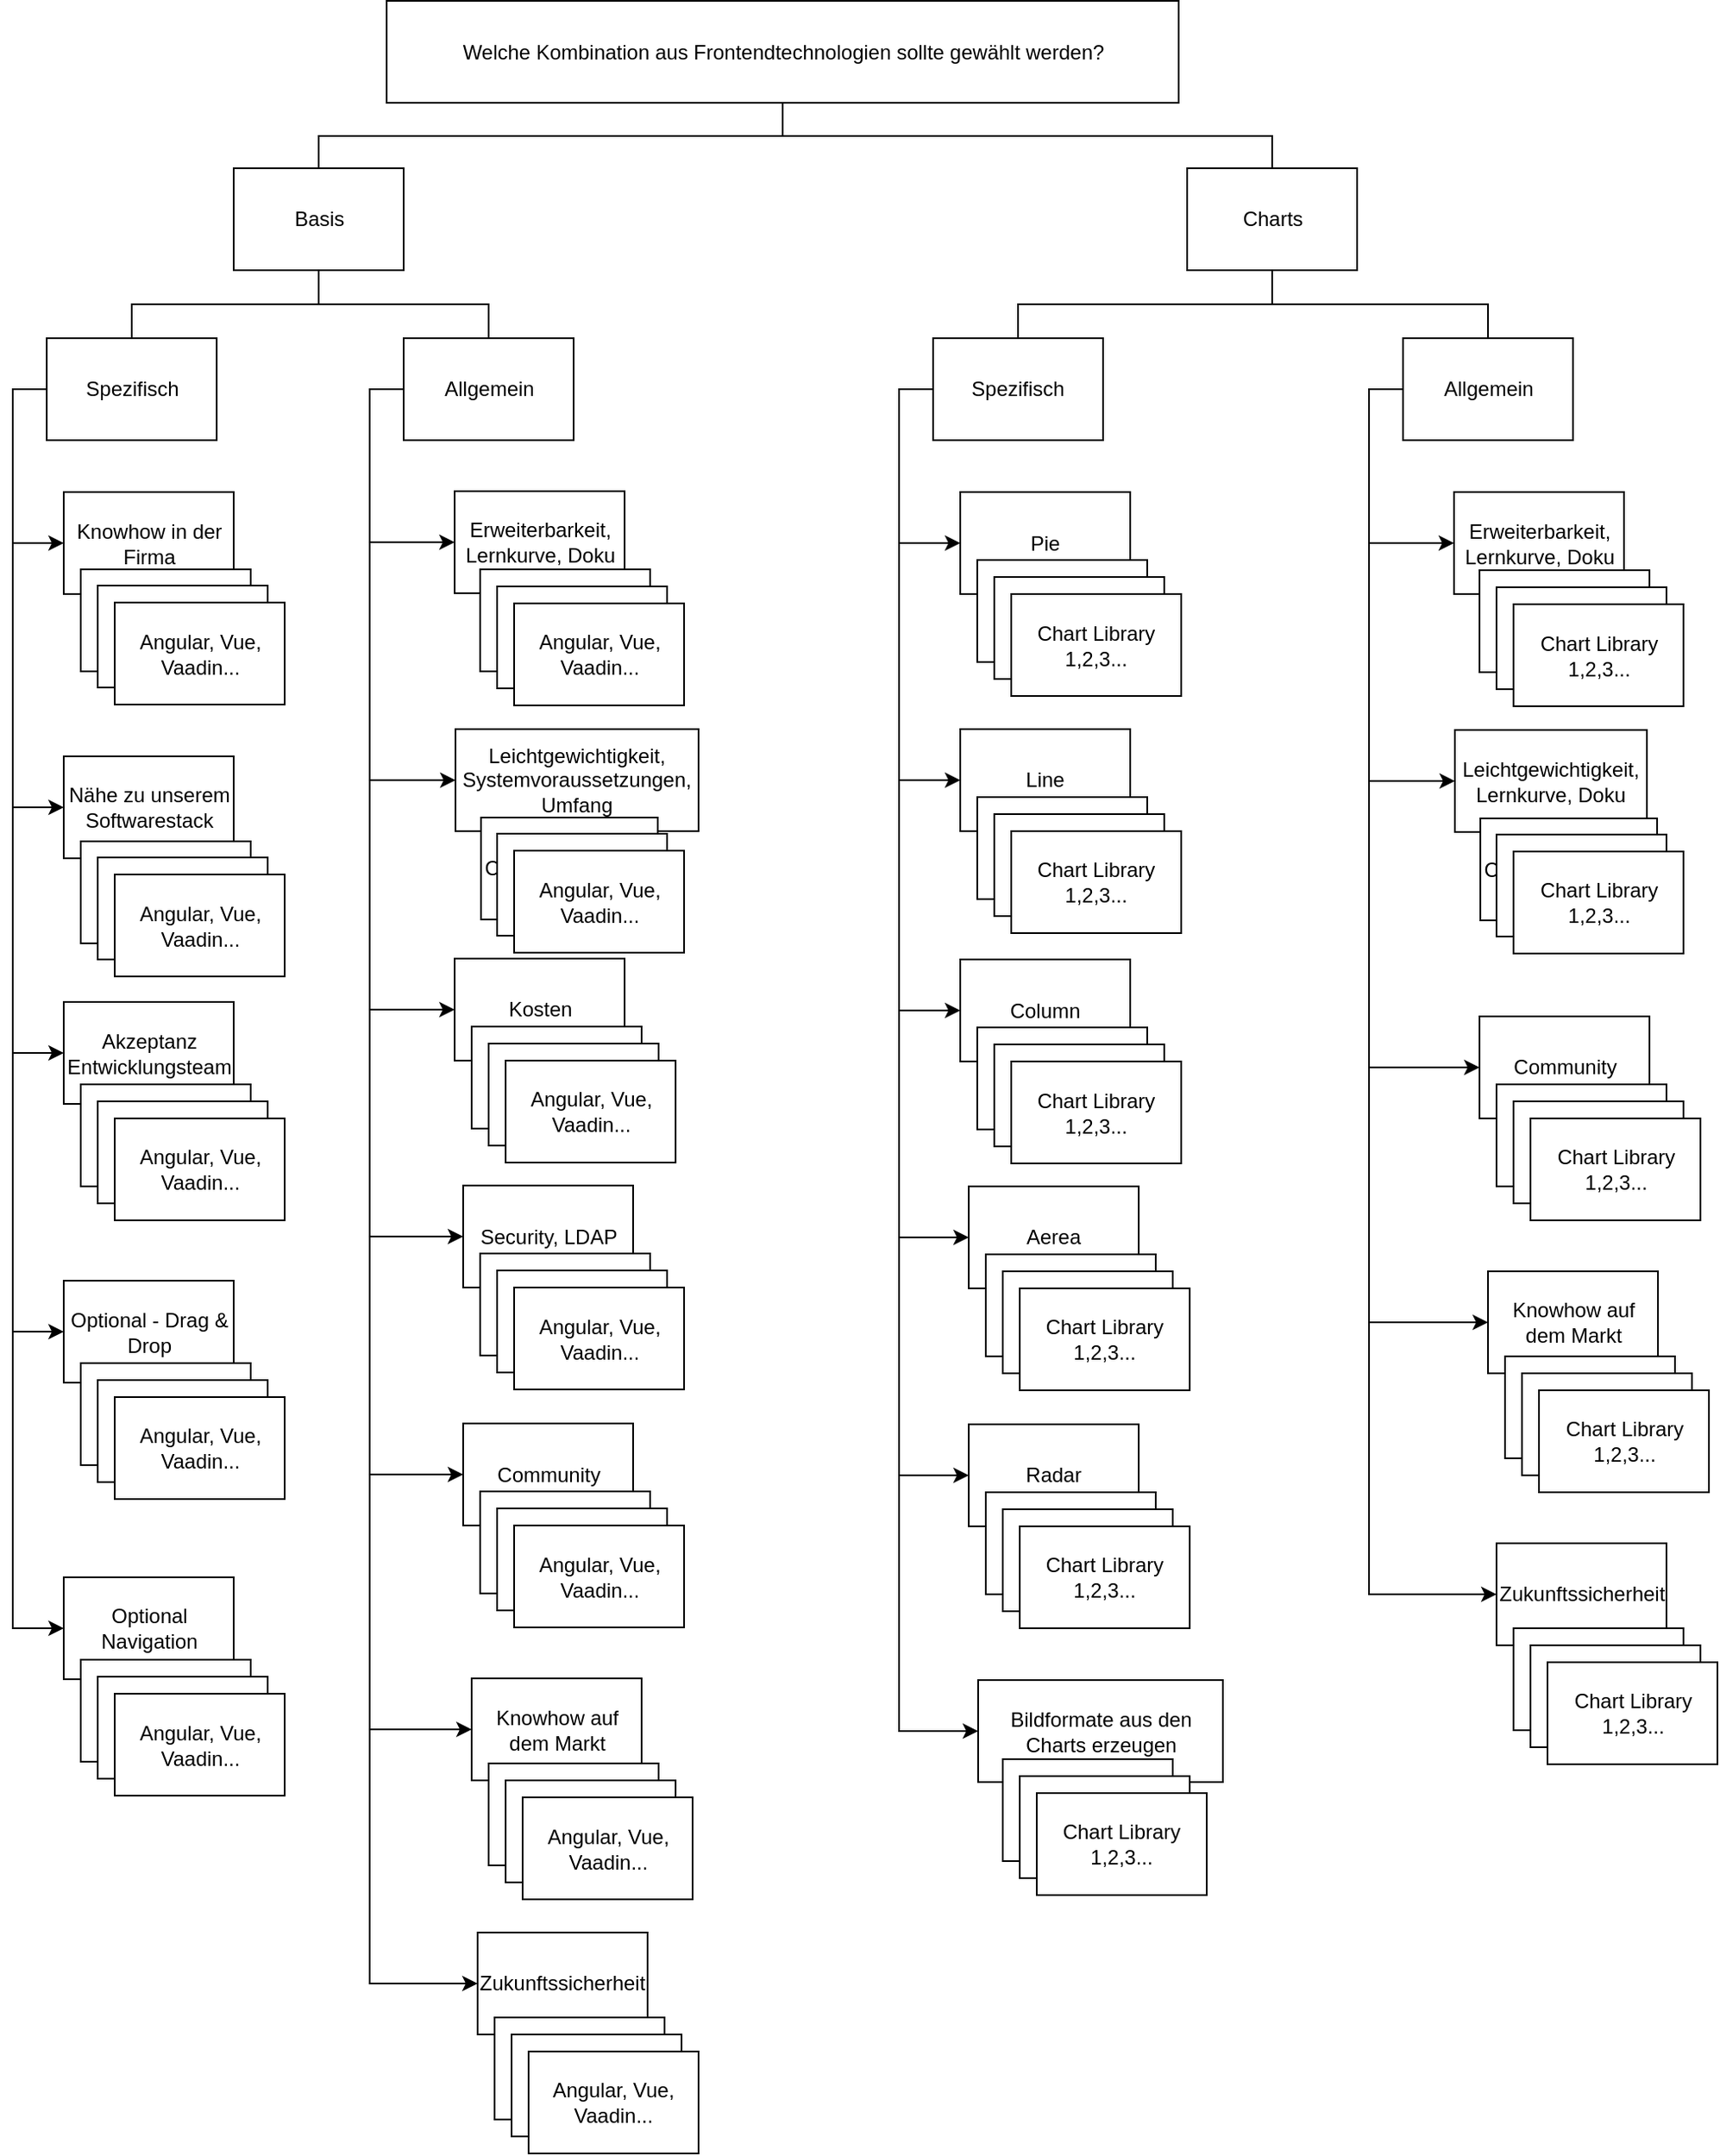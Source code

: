 <mxfile pages="4" version="11.2.7" type="github"><diagram id="wOt8w-ulPkCrUUK9CIrh" name="Page-1"><mxGraphModel dx="1622" dy="795" grid="1" gridSize="10" guides="1" tooltips="1" connect="1" arrows="1" fold="1" page="1" pageScale="1" pageWidth="1654" pageHeight="1169" math="0" shadow="0"><root><mxCell id="0"/><mxCell id="1" parent="0"/><mxCell id="cpWViaZFpd_s-cGHMcFj-2" value="" style="edgeStyle=elbowEdgeStyle;elbow=vertical;startArrow=none;endArrow=none;rounded=0;" parent="1" source="cpWViaZFpd_s-cGHMcFj-4" target="cpWViaZFpd_s-cGHMcFj-5" edge="1"><mxGeometry relative="1" as="geometry"/></mxCell><mxCell id="cpWViaZFpd_s-cGHMcFj-5" value="Charts" style="whiteSpace=wrap;html=1;align=center;verticalAlign=middle;container=1;recursiveResize=0;treeFolding=1;treeMoving=1;" parent="1" vertex="1"><mxGeometry x="1187.5" y="130" width="100" height="60" as="geometry"/></mxCell><mxCell id="cpWViaZFpd_s-cGHMcFj-17" value="" style="edgeStyle=elbowEdgeStyle;elbow=vertical;startArrow=none;endArrow=none;rounded=0;" parent="1" source="cpWViaZFpd_s-cGHMcFj-4" target="cpWViaZFpd_s-cGHMcFj-18" edge="1"><mxGeometry relative="1" as="geometry"><mxPoint x="834.0" y="101.5" as="sourcePoint"/></mxGeometry></mxCell><mxCell id="cpWViaZFpd_s-cGHMcFj-18" value="Basis" style="whiteSpace=wrap;html=1;align=center;verticalAlign=middle;container=1;recursiveResize=0;treeFolding=1;treeMoving=1;" parent="1" vertex="1"><mxGeometry x="626.5" y="130" width="100" height="60" as="geometry"/></mxCell><mxCell id="cpWViaZFpd_s-cGHMcFj-21" value="" style="edgeStyle=elbowEdgeStyle;elbow=vertical;startArrow=none;endArrow=none;rounded=0;" parent="1" source="cpWViaZFpd_s-cGHMcFj-18" target="cpWViaZFpd_s-cGHMcFj-22" edge="1"><mxGeometry relative="1" as="geometry"><mxPoint x="1148.5" y="100" as="sourcePoint"/></mxGeometry></mxCell><mxCell id="BI239mhjRYoMtiDx_eOk-45" style="edgeStyle=orthogonalEdgeStyle;rounded=0;orthogonalLoop=1;jettySize=auto;html=1;exitX=0;exitY=0.5;exitDx=0;exitDy=0;entryX=0;entryY=0.5;entryDx=0;entryDy=0;" parent="1" source="cpWViaZFpd_s-cGHMcFj-22" target="BI239mhjRYoMtiDx_eOk-21" edge="1"><mxGeometry relative="1" as="geometry"/></mxCell><mxCell id="BI239mhjRYoMtiDx_eOk-46" style="edgeStyle=orthogonalEdgeStyle;rounded=0;orthogonalLoop=1;jettySize=auto;html=1;exitX=0;exitY=0.5;exitDx=0;exitDy=0;entryX=0;entryY=0.5;entryDx=0;entryDy=0;" parent="1" source="cpWViaZFpd_s-cGHMcFj-22" target="BI239mhjRYoMtiDx_eOk-25" edge="1"><mxGeometry relative="1" as="geometry"/></mxCell><mxCell id="BI239mhjRYoMtiDx_eOk-47" style="edgeStyle=orthogonalEdgeStyle;rounded=0;orthogonalLoop=1;jettySize=auto;html=1;exitX=0;exitY=0.5;exitDx=0;exitDy=0;entryX=0;entryY=0.5;entryDx=0;entryDy=0;" parent="1" source="cpWViaZFpd_s-cGHMcFj-22" target="BI239mhjRYoMtiDx_eOk-29" edge="1"><mxGeometry relative="1" as="geometry"/></mxCell><mxCell id="BI239mhjRYoMtiDx_eOk-48" style="edgeStyle=orthogonalEdgeStyle;rounded=0;orthogonalLoop=1;jettySize=auto;html=1;exitX=0;exitY=0.5;exitDx=0;exitDy=0;entryX=0;entryY=0.5;entryDx=0;entryDy=0;" parent="1" source="cpWViaZFpd_s-cGHMcFj-22" target="BI239mhjRYoMtiDx_eOk-33" edge="1"><mxGeometry relative="1" as="geometry"/></mxCell><mxCell id="BI239mhjRYoMtiDx_eOk-49" style="edgeStyle=orthogonalEdgeStyle;rounded=0;orthogonalLoop=1;jettySize=auto;html=1;exitX=0;exitY=0.5;exitDx=0;exitDy=0;entryX=0;entryY=0.5;entryDx=0;entryDy=0;" parent="1" source="cpWViaZFpd_s-cGHMcFj-22" target="BI239mhjRYoMtiDx_eOk-37" edge="1"><mxGeometry relative="1" as="geometry"/></mxCell><mxCell id="BI239mhjRYoMtiDx_eOk-50" style="edgeStyle=orthogonalEdgeStyle;rounded=0;orthogonalLoop=1;jettySize=auto;html=1;exitX=0;exitY=0.5;exitDx=0;exitDy=0;entryX=0;entryY=0.5;entryDx=0;entryDy=0;" parent="1" source="cpWViaZFpd_s-cGHMcFj-22" target="BI239mhjRYoMtiDx_eOk-41" edge="1"><mxGeometry relative="1" as="geometry"/></mxCell><mxCell id="BI239mhjRYoMtiDx_eOk-108" style="edgeStyle=orthogonalEdgeStyle;rounded=0;orthogonalLoop=1;jettySize=auto;html=1;exitX=0;exitY=0.5;exitDx=0;exitDy=0;entryX=0;entryY=0.5;entryDx=0;entryDy=0;" parent="1" source="cpWViaZFpd_s-cGHMcFj-22" target="BI239mhjRYoMtiDx_eOk-104" edge="1"><mxGeometry relative="1" as="geometry"/></mxCell><mxCell id="cpWViaZFpd_s-cGHMcFj-22" value="Allgemein" style="whiteSpace=wrap;html=1;align=center;verticalAlign=middle;container=1;recursiveResize=0;treeFolding=1;treeMoving=1;" parent="1" vertex="1"><mxGeometry x="726.5" y="230" width="100" height="60" as="geometry"/></mxCell><mxCell id="cpWViaZFpd_s-cGHMcFj-23" value="" style="edgeStyle=elbowEdgeStyle;elbow=vertical;startArrow=none;endArrow=none;rounded=0;" parent="1" source="cpWViaZFpd_s-cGHMcFj-18" target="cpWViaZFpd_s-cGHMcFj-24" edge="1"><mxGeometry relative="1" as="geometry"><mxPoint x="930.5" y="200" as="sourcePoint"/></mxGeometry></mxCell><mxCell id="cpWViaZFpd_s-cGHMcFj-55" style="edgeStyle=orthogonalEdgeStyle;rounded=0;orthogonalLoop=1;jettySize=auto;html=1;exitX=0;exitY=0.5;exitDx=0;exitDy=0;entryX=0;entryY=0.5;entryDx=0;entryDy=0;" parent="1" source="cpWViaZFpd_s-cGHMcFj-24" target="cpWViaZFpd_s-cGHMcFj-51" edge="1"><mxGeometry relative="1" as="geometry"/></mxCell><mxCell id="cpWViaZFpd_s-cGHMcFj-56" style="edgeStyle=orthogonalEdgeStyle;rounded=0;orthogonalLoop=1;jettySize=auto;html=1;exitX=0;exitY=0.5;exitDx=0;exitDy=0;entryX=0;entryY=0.5;entryDx=0;entryDy=0;" parent="1" source="cpWViaZFpd_s-cGHMcFj-24" target="cpWViaZFpd_s-cGHMcFj-50" edge="1"><mxGeometry relative="1" as="geometry"/></mxCell><mxCell id="cpWViaZFpd_s-cGHMcFj-57" style="edgeStyle=orthogonalEdgeStyle;rounded=0;orthogonalLoop=1;jettySize=auto;html=1;exitX=0;exitY=0.5;exitDx=0;exitDy=0;entryX=0;entryY=0.5;entryDx=0;entryDy=0;" parent="1" source="cpWViaZFpd_s-cGHMcFj-24" target="cpWViaZFpd_s-cGHMcFj-49" edge="1"><mxGeometry relative="1" as="geometry"/></mxCell><mxCell id="BI239mhjRYoMtiDx_eOk-15" style="edgeStyle=orthogonalEdgeStyle;rounded=0;orthogonalLoop=1;jettySize=auto;html=1;exitX=0;exitY=0.5;exitDx=0;exitDy=0;entryX=0;entryY=0.5;entryDx=0;entryDy=0;" parent="1" source="cpWViaZFpd_s-cGHMcFj-24" target="BI239mhjRYoMtiDx_eOk-11" edge="1"><mxGeometry relative="1" as="geometry"/></mxCell><mxCell id="BI239mhjRYoMtiDx_eOk-20" style="edgeStyle=orthogonalEdgeStyle;rounded=0;orthogonalLoop=1;jettySize=auto;html=1;exitX=0;exitY=0.5;exitDx=0;exitDy=0;entryX=0;entryY=0.5;entryDx=0;entryDy=0;" parent="1" source="cpWViaZFpd_s-cGHMcFj-24" target="BI239mhjRYoMtiDx_eOk-16" edge="1"><mxGeometry relative="1" as="geometry"/></mxCell><mxCell id="cpWViaZFpd_s-cGHMcFj-24" value="Spezifisch" style="whiteSpace=wrap;html=1;align=center;verticalAlign=middle;container=1;recursiveResize=0;treeFolding=1;treeMoving=1;" parent="1" vertex="1"><mxGeometry x="516.5" y="230" width="100" height="60" as="geometry"/></mxCell><mxCell id="cpWViaZFpd_s-cGHMcFj-25" value="" style="edgeStyle=elbowEdgeStyle;elbow=vertical;startArrow=none;endArrow=none;rounded=0;" parent="1" source="cpWViaZFpd_s-cGHMcFj-5" target="cpWViaZFpd_s-cGHMcFj-26" edge="1"><mxGeometry relative="1" as="geometry"><mxPoint x="890.0" y="100" as="sourcePoint"/></mxGeometry></mxCell><mxCell id="BI239mhjRYoMtiDx_eOk-100" style="edgeStyle=orthogonalEdgeStyle;rounded=0;orthogonalLoop=1;jettySize=auto;html=1;exitX=0;exitY=0.5;exitDx=0;exitDy=0;entryX=0;entryY=0.5;entryDx=0;entryDy=0;" parent="1" source="cpWViaZFpd_s-cGHMcFj-26" target="BI239mhjRYoMtiDx_eOk-76" edge="1"><mxGeometry relative="1" as="geometry"/></mxCell><mxCell id="BI239mhjRYoMtiDx_eOk-101" style="edgeStyle=orthogonalEdgeStyle;rounded=0;orthogonalLoop=1;jettySize=auto;html=1;exitX=0;exitY=0.5;exitDx=0;exitDy=0;entryX=0;entryY=0.5;entryDx=0;entryDy=0;" parent="1" source="cpWViaZFpd_s-cGHMcFj-26" target="BI239mhjRYoMtiDx_eOk-80" edge="1"><mxGeometry relative="1" as="geometry"/></mxCell><mxCell id="BI239mhjRYoMtiDx_eOk-102" style="edgeStyle=orthogonalEdgeStyle;rounded=0;orthogonalLoop=1;jettySize=auto;html=1;exitX=0;exitY=0.5;exitDx=0;exitDy=0;entryX=0;entryY=0.5;entryDx=0;entryDy=0;" parent="1" source="cpWViaZFpd_s-cGHMcFj-26" target="BI239mhjRYoMtiDx_eOk-92" edge="1"><mxGeometry relative="1" as="geometry"/></mxCell><mxCell id="BI239mhjRYoMtiDx_eOk-103" style="edgeStyle=orthogonalEdgeStyle;rounded=0;orthogonalLoop=1;jettySize=auto;html=1;exitX=0;exitY=0.5;exitDx=0;exitDy=0;entryX=0;entryY=0.5;entryDx=0;entryDy=0;" parent="1" source="cpWViaZFpd_s-cGHMcFj-26" target="BI239mhjRYoMtiDx_eOk-96" edge="1"><mxGeometry relative="1" as="geometry"/></mxCell><mxCell id="BI239mhjRYoMtiDx_eOk-113" style="edgeStyle=orthogonalEdgeStyle;rounded=0;orthogonalLoop=1;jettySize=auto;html=1;exitX=0;exitY=0.5;exitDx=0;exitDy=0;entryX=0;entryY=0.5;entryDx=0;entryDy=0;" parent="1" source="cpWViaZFpd_s-cGHMcFj-26" target="BI239mhjRYoMtiDx_eOk-109" edge="1"><mxGeometry relative="1" as="geometry"/></mxCell><mxCell id="cpWViaZFpd_s-cGHMcFj-26" value="Allgemein" style="whiteSpace=wrap;html=1;align=center;verticalAlign=middle;container=1;recursiveResize=0;treeFolding=1;treeMoving=1;" parent="1" vertex="1"><mxGeometry x="1314.5" y="230" width="100" height="60" as="geometry"/></mxCell><mxCell id="cpWViaZFpd_s-cGHMcFj-27" value="" style="edgeStyle=elbowEdgeStyle;elbow=vertical;startArrow=none;endArrow=none;rounded=0;" parent="1" source="cpWViaZFpd_s-cGHMcFj-5" target="cpWViaZFpd_s-cGHMcFj-28" edge="1"><mxGeometry relative="1" as="geometry"><mxPoint x="782" y="200" as="sourcePoint"/></mxGeometry></mxCell><mxCell id="cpWViaZFpd_s-cGHMcFj-238" style="edgeStyle=orthogonalEdgeStyle;rounded=0;orthogonalLoop=1;jettySize=auto;html=1;exitX=0;exitY=0.5;exitDx=0;exitDy=0;entryX=0;entryY=0.5;entryDx=0;entryDy=0;" parent="1" source="cpWViaZFpd_s-cGHMcFj-28" target="cpWViaZFpd_s-cGHMcFj-217" edge="1"><mxGeometry relative="1" as="geometry"/></mxCell><mxCell id="cpWViaZFpd_s-cGHMcFj-239" style="edgeStyle=orthogonalEdgeStyle;rounded=0;orthogonalLoop=1;jettySize=auto;html=1;exitX=0;exitY=0.5;exitDx=0;exitDy=0;entryX=0;entryY=0.5;entryDx=0;entryDy=0;" parent="1" source="cpWViaZFpd_s-cGHMcFj-28" target="cpWViaZFpd_s-cGHMcFj-222" edge="1"><mxGeometry relative="1" as="geometry"/></mxCell><mxCell id="cpWViaZFpd_s-cGHMcFj-240" style="edgeStyle=orthogonalEdgeStyle;rounded=0;orthogonalLoop=1;jettySize=auto;html=1;exitX=0;exitY=0.5;exitDx=0;exitDy=0;entryX=0;entryY=0.5;entryDx=0;entryDy=0;" parent="1" source="cpWViaZFpd_s-cGHMcFj-28" target="cpWViaZFpd_s-cGHMcFj-226" edge="1"><mxGeometry relative="1" as="geometry"/></mxCell><mxCell id="cpWViaZFpd_s-cGHMcFj-241" style="edgeStyle=orthogonalEdgeStyle;rounded=0;orthogonalLoop=1;jettySize=auto;html=1;exitX=0;exitY=0.5;exitDx=0;exitDy=0;entryX=0;entryY=0.5;entryDx=0;entryDy=0;" parent="1" source="cpWViaZFpd_s-cGHMcFj-28" target="cpWViaZFpd_s-cGHMcFj-230" edge="1"><mxGeometry relative="1" as="geometry"/></mxCell><mxCell id="cpWViaZFpd_s-cGHMcFj-242" style="edgeStyle=orthogonalEdgeStyle;rounded=0;orthogonalLoop=1;jettySize=auto;html=1;exitX=0;exitY=0.5;exitDx=0;exitDy=0;entryX=0;entryY=0.5;entryDx=0;entryDy=0;" parent="1" source="cpWViaZFpd_s-cGHMcFj-28" target="cpWViaZFpd_s-cGHMcFj-234" edge="1"><mxGeometry relative="1" as="geometry"/></mxCell><mxCell id="BI239mhjRYoMtiDx_eOk-10" style="edgeStyle=orthogonalEdgeStyle;rounded=0;orthogonalLoop=1;jettySize=auto;html=1;exitX=0;exitY=0.5;exitDx=0;exitDy=0;entryX=0;entryY=0.5;entryDx=0;entryDy=0;" parent="1" source="cpWViaZFpd_s-cGHMcFj-28" target="BI239mhjRYoMtiDx_eOk-4" edge="1"><mxGeometry relative="1" as="geometry"/></mxCell><mxCell id="cpWViaZFpd_s-cGHMcFj-28" value="Spezifisch" style="whiteSpace=wrap;html=1;align=center;verticalAlign=middle;container=1;recursiveResize=0;treeFolding=1;treeMoving=1;" parent="1" vertex="1"><mxGeometry x="1038" y="230" width="100" height="60" as="geometry"/></mxCell><mxCell id="cpWViaZFpd_s-cGHMcFj-51" value="Akzeptanz&lt;br&gt;Entwicklungsteam" style="whiteSpace=wrap;html=1;align=center;verticalAlign=middle;container=1;recursiveResize=0;treeFolding=1;treeMoving=1;" parent="1" vertex="1"><mxGeometry x="526.5" y="620.5" width="100" height="60" as="geometry"/></mxCell><mxCell id="cpWViaZFpd_s-cGHMcFj-49" value="Nähe zu unserem Softwarestack" style="whiteSpace=wrap;html=1;align=center;verticalAlign=middle;container=1;recursiveResize=0;treeFolding=1;treeMoving=1;" parent="1" vertex="1"><mxGeometry x="526.5" y="476" width="100" height="60" as="geometry"/></mxCell><mxCell id="cpWViaZFpd_s-cGHMcFj-50" value="Knowhow in der Firma" style="whiteSpace=wrap;html=1;align=center;verticalAlign=middle;container=1;recursiveResize=0;treeFolding=1;treeMoving=1;" parent="1" vertex="1"><mxGeometry x="526.5" y="320.5" width="100" height="60" as="geometry"/></mxCell><mxCell id="cpWViaZFpd_s-cGHMcFj-110" value="Angular, Vue, Vaadin" style="whiteSpace=wrap;html=1;align=center;verticalAlign=middle;container=1;recursiveResize=0;treeFolding=1;treeMoving=1;" parent="1" vertex="1"><mxGeometry x="536.5" y="366" width="100" height="60" as="geometry"/></mxCell><mxCell id="cpWViaZFpd_s-cGHMcFj-113" value="Angular, Vue, Vaadin" style="whiteSpace=wrap;html=1;align=center;verticalAlign=middle;container=1;recursiveResize=0;treeFolding=1;treeMoving=1;" parent="1" vertex="1"><mxGeometry x="536.5" y="526" width="100" height="60" as="geometry"/></mxCell><mxCell id="cpWViaZFpd_s-cGHMcFj-62" value="Angular, Vue, Vaadin" style="whiteSpace=wrap;html=1;align=center;verticalAlign=middle;container=1;recursiveResize=0;treeFolding=1;treeMoving=1;" parent="1" vertex="1"><mxGeometry x="536.5" y="669" width="100" height="60" as="geometry"/></mxCell><mxCell id="cpWViaZFpd_s-cGHMcFj-111" value="Angular, Vue, Vaadin" style="whiteSpace=wrap;html=1;align=center;verticalAlign=middle;container=1;recursiveResize=0;treeFolding=1;treeMoving=1;" parent="1" vertex="1"><mxGeometry x="546.5" y="375.5" width="100" height="60" as="geometry"/></mxCell><mxCell id="cpWViaZFpd_s-cGHMcFj-112" value="Angular, Vue, Vaadin..." style="whiteSpace=wrap;html=1;align=center;verticalAlign=middle;container=1;recursiveResize=0;treeFolding=1;treeMoving=1;" parent="1" vertex="1"><mxGeometry x="556.5" y="385.5" width="100" height="60" as="geometry"/></mxCell><mxCell id="cpWViaZFpd_s-cGHMcFj-114" value="Angular, Vue, Vaadin" style="whiteSpace=wrap;html=1;align=center;verticalAlign=middle;container=1;recursiveResize=0;treeFolding=1;treeMoving=1;" parent="1" vertex="1"><mxGeometry x="546.5" y="535.5" width="100" height="60" as="geometry"/></mxCell><mxCell id="cpWViaZFpd_s-cGHMcFj-115" value="Angular, Vue, Vaadin..." style="whiteSpace=wrap;html=1;align=center;verticalAlign=middle;container=1;recursiveResize=0;treeFolding=1;treeMoving=1;" parent="1" vertex="1"><mxGeometry x="556.5" y="545.5" width="100" height="60" as="geometry"/></mxCell><UserObject label="Welche Kombination aus Frontendtechnologien sollte gewählt werden?" treeRoot="1" id="cpWViaZFpd_s-cGHMcFj-4"><mxCell style="whiteSpace=wrap;html=1;align=center;treeFolding=1;treeMoving=1;container=1;recursiveResize=0;" parent="1" vertex="1"><mxGeometry x="716.5" y="31.5" width="466" height="60" as="geometry"/></mxCell></UserObject><mxCell id="cpWViaZFpd_s-cGHMcFj-183" value="Angular, Vue, Vaadin" style="whiteSpace=wrap;html=1;align=center;verticalAlign=middle;container=1;recursiveResize=0;treeFolding=1;treeMoving=1;" parent="1" vertex="1"><mxGeometry x="546.5" y="679" width="100" height="60" as="geometry"/></mxCell><mxCell id="cpWViaZFpd_s-cGHMcFj-184" value="Angular, Vue, Vaadin..." style="whiteSpace=wrap;html=1;align=center;verticalAlign=middle;container=1;recursiveResize=0;treeFolding=1;treeMoving=1;" parent="1" vertex="1"><mxGeometry x="556.5" y="689" width="100" height="60" as="geometry"/></mxCell><mxCell id="cpWViaZFpd_s-cGHMcFj-217" value="Pie" style="whiteSpace=wrap;html=1;align=center;verticalAlign=middle;container=1;recursiveResize=0;treeFolding=1;treeMoving=1;" parent="1" vertex="1"><mxGeometry x="1054" y="320.5" width="100" height="60" as="geometry"/></mxCell><mxCell id="cpWViaZFpd_s-cGHMcFj-216" value="Chart Library 1,2,3" style="whiteSpace=wrap;html=1;align=center;verticalAlign=middle;container=1;recursiveResize=0;treeFolding=1;treeMoving=1;" parent="1" vertex="1"><mxGeometry x="1064" y="360.5" width="100" height="60" as="geometry"/></mxCell><mxCell id="cpWViaZFpd_s-cGHMcFj-220" value="Chart Library 1,2,3" style="whiteSpace=wrap;html=1;align=center;verticalAlign=middle;container=1;recursiveResize=0;treeFolding=1;treeMoving=1;" parent="1" vertex="1"><mxGeometry x="1074" y="370.5" width="100" height="60" as="geometry"/></mxCell><mxCell id="cpWViaZFpd_s-cGHMcFj-221" value="Chart Library 1,2,3..." style="whiteSpace=wrap;html=1;align=center;verticalAlign=middle;container=1;recursiveResize=0;treeFolding=1;treeMoving=1;" parent="1" vertex="1"><mxGeometry x="1084" y="380.5" width="100" height="60" as="geometry"/></mxCell><mxCell id="cpWViaZFpd_s-cGHMcFj-222" value="Line" style="whiteSpace=wrap;html=1;align=center;verticalAlign=middle;container=1;recursiveResize=0;treeFolding=1;treeMoving=1;" parent="1" vertex="1"><mxGeometry x="1054" y="460" width="100" height="60" as="geometry"/></mxCell><mxCell id="cpWViaZFpd_s-cGHMcFj-223" value="Chart Library 1,2,3" style="whiteSpace=wrap;html=1;align=center;verticalAlign=middle;container=1;recursiveResize=0;treeFolding=1;treeMoving=1;" parent="1" vertex="1"><mxGeometry x="1064" y="500" width="100" height="60" as="geometry"/></mxCell><mxCell id="cpWViaZFpd_s-cGHMcFj-224" value="Chart Library 1,2,3" style="whiteSpace=wrap;html=1;align=center;verticalAlign=middle;container=1;recursiveResize=0;treeFolding=1;treeMoving=1;" parent="1" vertex="1"><mxGeometry x="1074" y="510" width="100" height="60" as="geometry"/></mxCell><mxCell id="cpWViaZFpd_s-cGHMcFj-225" value="Chart Library 1,2,3..." style="whiteSpace=wrap;html=1;align=center;verticalAlign=middle;container=1;recursiveResize=0;treeFolding=1;treeMoving=1;" parent="1" vertex="1"><mxGeometry x="1084" y="520" width="100" height="60" as="geometry"/></mxCell><mxCell id="cpWViaZFpd_s-cGHMcFj-226" value="Column" style="whiteSpace=wrap;html=1;align=center;verticalAlign=middle;container=1;recursiveResize=0;treeFolding=1;treeMoving=1;" parent="1" vertex="1"><mxGeometry x="1054" y="595.5" width="100" height="60" as="geometry"/></mxCell><mxCell id="cpWViaZFpd_s-cGHMcFj-227" value="Chart Library 1,2,3" style="whiteSpace=wrap;html=1;align=center;verticalAlign=middle;container=1;recursiveResize=0;treeFolding=1;treeMoving=1;" parent="1" vertex="1"><mxGeometry x="1064" y="635.5" width="100" height="60" as="geometry"/></mxCell><mxCell id="cpWViaZFpd_s-cGHMcFj-228" value="Chart Library 1,2,3" style="whiteSpace=wrap;html=1;align=center;verticalAlign=middle;container=1;recursiveResize=0;treeFolding=1;treeMoving=1;" parent="1" vertex="1"><mxGeometry x="1074" y="645.5" width="100" height="60" as="geometry"/></mxCell><mxCell id="cpWViaZFpd_s-cGHMcFj-229" value="Chart Library 1,2,3..." style="whiteSpace=wrap;html=1;align=center;verticalAlign=middle;container=1;recursiveResize=0;treeFolding=1;treeMoving=1;" parent="1" vertex="1"><mxGeometry x="1084" y="655.5" width="100" height="60" as="geometry"/></mxCell><mxCell id="cpWViaZFpd_s-cGHMcFj-230" value="Aerea" style="whiteSpace=wrap;html=1;align=center;verticalAlign=middle;container=1;recursiveResize=0;treeFolding=1;treeMoving=1;" parent="1" vertex="1"><mxGeometry x="1059" y="729" width="100" height="60" as="geometry"/></mxCell><mxCell id="cpWViaZFpd_s-cGHMcFj-231" value="Chart Library 1,2,3" style="whiteSpace=wrap;html=1;align=center;verticalAlign=middle;container=1;recursiveResize=0;treeFolding=1;treeMoving=1;" parent="1" vertex="1"><mxGeometry x="1069" y="769" width="100" height="60" as="geometry"/></mxCell><mxCell id="cpWViaZFpd_s-cGHMcFj-232" value="Chart Library 1,2,3" style="whiteSpace=wrap;html=1;align=center;verticalAlign=middle;container=1;recursiveResize=0;treeFolding=1;treeMoving=1;" parent="1" vertex="1"><mxGeometry x="1079" y="779" width="100" height="60" as="geometry"/></mxCell><mxCell id="cpWViaZFpd_s-cGHMcFj-233" value="Chart Library 1,2,3..." style="whiteSpace=wrap;html=1;align=center;verticalAlign=middle;container=1;recursiveResize=0;treeFolding=1;treeMoving=1;" parent="1" vertex="1"><mxGeometry x="1089" y="789" width="100" height="60" as="geometry"/></mxCell><mxCell id="cpWViaZFpd_s-cGHMcFj-234" value="Radar" style="whiteSpace=wrap;html=1;align=center;verticalAlign=middle;container=1;recursiveResize=0;treeFolding=1;treeMoving=1;" parent="1" vertex="1"><mxGeometry x="1059" y="869" width="100" height="60" as="geometry"/></mxCell><mxCell id="cpWViaZFpd_s-cGHMcFj-235" value="Chart Library 1,2,3" style="whiteSpace=wrap;html=1;align=center;verticalAlign=middle;container=1;recursiveResize=0;treeFolding=1;treeMoving=1;" parent="1" vertex="1"><mxGeometry x="1069" y="909" width="100" height="60" as="geometry"/></mxCell><mxCell id="cpWViaZFpd_s-cGHMcFj-236" value="Chart Library 1,2,3" style="whiteSpace=wrap;html=1;align=center;verticalAlign=middle;container=1;recursiveResize=0;treeFolding=1;treeMoving=1;" parent="1" vertex="1"><mxGeometry x="1079" y="919" width="100" height="60" as="geometry"/></mxCell><mxCell id="cpWViaZFpd_s-cGHMcFj-237" value="Chart Library 1,2,3..." style="whiteSpace=wrap;html=1;align=center;verticalAlign=middle;container=1;recursiveResize=0;treeFolding=1;treeMoving=1;" parent="1" vertex="1"><mxGeometry x="1089" y="929" width="100" height="60" as="geometry"/></mxCell><mxCell id="BI239mhjRYoMtiDx_eOk-4" value="Bildformate aus den Charts erzeugen" style="whiteSpace=wrap;html=1;align=center;verticalAlign=middle;container=1;recursiveResize=0;treeFolding=1;treeMoving=1;" parent="1" vertex="1"><mxGeometry x="1064.5" y="1019.5" width="144" height="60" as="geometry"/></mxCell><mxCell id="BI239mhjRYoMtiDx_eOk-5" value="Chart Library 1,2,3" style="whiteSpace=wrap;html=1;align=center;verticalAlign=middle;container=1;recursiveResize=0;treeFolding=1;treeMoving=1;" parent="1" vertex="1"><mxGeometry x="1079" y="1066" width="100" height="60" as="geometry"/></mxCell><mxCell id="BI239mhjRYoMtiDx_eOk-6" value="Chart Library 1,2,3" style="whiteSpace=wrap;html=1;align=center;verticalAlign=middle;container=1;recursiveResize=0;treeFolding=1;treeMoving=1;" parent="1" vertex="1"><mxGeometry x="1089" y="1076" width="100" height="60" as="geometry"/></mxCell><mxCell id="BI239mhjRYoMtiDx_eOk-7" value="Chart Library 1,2,3..." style="whiteSpace=wrap;html=1;align=center;verticalAlign=middle;container=1;recursiveResize=0;treeFolding=1;treeMoving=1;" parent="1" vertex="1"><mxGeometry x="1099" y="1086" width="100" height="60" as="geometry"/></mxCell><mxCell id="BI239mhjRYoMtiDx_eOk-11" value="Optional - Drag &amp;amp; Drop" style="whiteSpace=wrap;html=1;align=center;verticalAlign=middle;container=1;recursiveResize=0;treeFolding=1;treeMoving=1;" parent="1" vertex="1"><mxGeometry x="526.5" y="784.5" width="100" height="60" as="geometry"/></mxCell><mxCell id="BI239mhjRYoMtiDx_eOk-12" value="Angular, Vue, Vaadin" style="whiteSpace=wrap;html=1;align=center;verticalAlign=middle;container=1;recursiveResize=0;treeFolding=1;treeMoving=1;" parent="1" vertex="1"><mxGeometry x="536.5" y="833" width="100" height="60" as="geometry"/></mxCell><mxCell id="BI239mhjRYoMtiDx_eOk-13" value="Angular, Vue, Vaadin" style="whiteSpace=wrap;html=1;align=center;verticalAlign=middle;container=1;recursiveResize=0;treeFolding=1;treeMoving=1;" parent="1" vertex="1"><mxGeometry x="546.5" y="843" width="100" height="60" as="geometry"/></mxCell><mxCell id="BI239mhjRYoMtiDx_eOk-14" value="Angular, Vue, Vaadin..." style="whiteSpace=wrap;html=1;align=center;verticalAlign=middle;container=1;recursiveResize=0;treeFolding=1;treeMoving=1;" parent="1" vertex="1"><mxGeometry x="556.5" y="853" width="100" height="60" as="geometry"/></mxCell><mxCell id="BI239mhjRYoMtiDx_eOk-16" value="Optional Navigation" style="whiteSpace=wrap;html=1;align=center;verticalAlign=middle;container=1;recursiveResize=0;treeFolding=1;treeMoving=1;" parent="1" vertex="1"><mxGeometry x="526.5" y="959" width="100" height="60" as="geometry"/></mxCell><mxCell id="BI239mhjRYoMtiDx_eOk-17" value="Angular, Vue, Vaadin" style="whiteSpace=wrap;html=1;align=center;verticalAlign=middle;container=1;recursiveResize=0;treeFolding=1;treeMoving=1;" parent="1" vertex="1"><mxGeometry x="536.5" y="1007.5" width="100" height="60" as="geometry"/></mxCell><mxCell id="BI239mhjRYoMtiDx_eOk-18" value="Angular, Vue, Vaadin" style="whiteSpace=wrap;html=1;align=center;verticalAlign=middle;container=1;recursiveResize=0;treeFolding=1;treeMoving=1;" parent="1" vertex="1"><mxGeometry x="546.5" y="1017.5" width="100" height="60" as="geometry"/></mxCell><mxCell id="BI239mhjRYoMtiDx_eOk-19" value="Angular, Vue, Vaadin..." style="whiteSpace=wrap;html=1;align=center;verticalAlign=middle;container=1;recursiveResize=0;treeFolding=1;treeMoving=1;" parent="1" vertex="1"><mxGeometry x="556.5" y="1027.5" width="100" height="60" as="geometry"/></mxCell><mxCell id="BI239mhjRYoMtiDx_eOk-21" value="Erweiterbarkeit, Lernkurve, Doku" style="whiteSpace=wrap;html=1;align=center;verticalAlign=middle;container=1;recursiveResize=0;treeFolding=1;treeMoving=1;" parent="1" vertex="1"><mxGeometry x="756.5" y="320" width="100" height="60" as="geometry"/></mxCell><mxCell id="BI239mhjRYoMtiDx_eOk-22" value="Chart Library 1,2,3" style="whiteSpace=wrap;html=1;align=center;verticalAlign=middle;container=1;recursiveResize=0;treeFolding=1;treeMoving=1;" parent="1" vertex="1"><mxGeometry x="771.5" y="366" width="100" height="60" as="geometry"/></mxCell><mxCell id="BI239mhjRYoMtiDx_eOk-23" value="Chart Library 1,2,3" style="whiteSpace=wrap;html=1;align=center;verticalAlign=middle;container=1;recursiveResize=0;treeFolding=1;treeMoving=1;" parent="1" vertex="1"><mxGeometry x="781.5" y="376" width="100" height="60" as="geometry"/></mxCell><mxCell id="BI239mhjRYoMtiDx_eOk-24" value="Angular, Vue, Vaadin..." style="whiteSpace=wrap;html=1;align=center;verticalAlign=middle;container=1;recursiveResize=0;treeFolding=1;treeMoving=1;" parent="1" vertex="1"><mxGeometry x="791.5" y="386" width="100" height="60" as="geometry"/></mxCell><mxCell id="BI239mhjRYoMtiDx_eOk-25" value="Leichtgewichtigkeit, Systemvoraussetzungen, Umfang" style="whiteSpace=wrap;html=1;align=center;verticalAlign=middle;container=1;recursiveResize=0;treeFolding=1;treeMoving=1;" parent="1" vertex="1"><mxGeometry x="757" y="460" width="143" height="60" as="geometry"/></mxCell><mxCell id="BI239mhjRYoMtiDx_eOk-26" value="Chart Library 1,2,3" style="whiteSpace=wrap;html=1;align=center;verticalAlign=middle;container=1;recursiveResize=0;treeFolding=1;treeMoving=1;" parent="1" vertex="1"><mxGeometry x="772" y="512" width="104" height="60" as="geometry"/></mxCell><mxCell id="BI239mhjRYoMtiDx_eOk-27" value="Chart Library 1,2,3" style="whiteSpace=wrap;html=1;align=center;verticalAlign=middle;container=1;recursiveResize=0;treeFolding=1;treeMoving=1;" parent="1" vertex="1"><mxGeometry x="781.5" y="521.5" width="100" height="60" as="geometry"/></mxCell><mxCell id="BI239mhjRYoMtiDx_eOk-28" value="Angular, Vue, Vaadin..." style="whiteSpace=wrap;html=1;align=center;verticalAlign=middle;container=1;recursiveResize=0;treeFolding=1;treeMoving=1;" parent="1" vertex="1"><mxGeometry x="791.5" y="531.5" width="100" height="60" as="geometry"/></mxCell><mxCell id="BI239mhjRYoMtiDx_eOk-29" value="Kosten" style="whiteSpace=wrap;html=1;align=center;verticalAlign=middle;container=1;recursiveResize=0;treeFolding=1;treeMoving=1;" parent="1" vertex="1"><mxGeometry x="756.5" y="595" width="100" height="60" as="geometry"/></mxCell><mxCell id="BI239mhjRYoMtiDx_eOk-30" value="Chart Library 1,2,3" style="whiteSpace=wrap;html=1;align=center;verticalAlign=middle;container=1;recursiveResize=0;treeFolding=1;treeMoving=1;" parent="1" vertex="1"><mxGeometry x="766.5" y="635" width="100" height="60" as="geometry"/></mxCell><mxCell id="BI239mhjRYoMtiDx_eOk-31" value="Chart Library 1,2,3" style="whiteSpace=wrap;html=1;align=center;verticalAlign=middle;container=1;recursiveResize=0;treeFolding=1;treeMoving=1;" parent="1" vertex="1"><mxGeometry x="776.5" y="645" width="100" height="60" as="geometry"/></mxCell><mxCell id="BI239mhjRYoMtiDx_eOk-32" value="Angular, Vue, Vaadin..." style="whiteSpace=wrap;html=1;align=center;verticalAlign=middle;container=1;recursiveResize=0;treeFolding=1;treeMoving=1;" parent="1" vertex="1"><mxGeometry x="786.5" y="655" width="100" height="60" as="geometry"/></mxCell><mxCell id="BI239mhjRYoMtiDx_eOk-33" value="Security, LDAP" style="whiteSpace=wrap;html=1;align=center;verticalAlign=middle;container=1;recursiveResize=0;treeFolding=1;treeMoving=1;" parent="1" vertex="1"><mxGeometry x="761.5" y="728.5" width="100" height="60" as="geometry"/></mxCell><mxCell id="BI239mhjRYoMtiDx_eOk-34" value="Chart Library 1,2,3" style="whiteSpace=wrap;html=1;align=center;verticalAlign=middle;container=1;recursiveResize=0;treeFolding=1;treeMoving=1;" parent="1" vertex="1"><mxGeometry x="771.5" y="768.5" width="100" height="60" as="geometry"/></mxCell><mxCell id="BI239mhjRYoMtiDx_eOk-35" value="Chart Library 1,2,3" style="whiteSpace=wrap;html=1;align=center;verticalAlign=middle;container=1;recursiveResize=0;treeFolding=1;treeMoving=1;" parent="1" vertex="1"><mxGeometry x="781.5" y="778.5" width="100" height="60" as="geometry"/></mxCell><mxCell id="BI239mhjRYoMtiDx_eOk-36" value="Angular, Vue, Vaadin..." style="whiteSpace=wrap;html=1;align=center;verticalAlign=middle;container=1;recursiveResize=0;treeFolding=1;treeMoving=1;" parent="1" vertex="1"><mxGeometry x="791.5" y="788.5" width="100" height="60" as="geometry"/></mxCell><mxCell id="BI239mhjRYoMtiDx_eOk-37" value="Community" style="whiteSpace=wrap;html=1;align=center;verticalAlign=middle;container=1;recursiveResize=0;treeFolding=1;treeMoving=1;" parent="1" vertex="1"><mxGeometry x="761.5" y="868.5" width="100" height="60" as="geometry"/></mxCell><mxCell id="BI239mhjRYoMtiDx_eOk-38" value="Chart Library 1,2,3" style="whiteSpace=wrap;html=1;align=center;verticalAlign=middle;container=1;recursiveResize=0;treeFolding=1;treeMoving=1;" parent="1" vertex="1"><mxGeometry x="771.5" y="908.5" width="100" height="60" as="geometry"/></mxCell><mxCell id="BI239mhjRYoMtiDx_eOk-39" value="Chart Library 1,2,3" style="whiteSpace=wrap;html=1;align=center;verticalAlign=middle;container=1;recursiveResize=0;treeFolding=1;treeMoving=1;" parent="1" vertex="1"><mxGeometry x="781.5" y="918.5" width="100" height="60" as="geometry"/></mxCell><mxCell id="BI239mhjRYoMtiDx_eOk-40" value="Angular, Vue, Vaadin..." style="whiteSpace=wrap;html=1;align=center;verticalAlign=middle;container=1;recursiveResize=0;treeFolding=1;treeMoving=1;" parent="1" vertex="1"><mxGeometry x="791.5" y="928.5" width="100" height="60" as="geometry"/></mxCell><mxCell id="BI239mhjRYoMtiDx_eOk-41" value="Knowhow auf dem Markt" style="whiteSpace=wrap;html=1;align=center;verticalAlign=middle;container=1;recursiveResize=0;treeFolding=1;treeMoving=1;" parent="1" vertex="1"><mxGeometry x="766.5" y="1018.5" width="100" height="60" as="geometry"/></mxCell><mxCell id="BI239mhjRYoMtiDx_eOk-42" value="Chart Library 1,2,3" style="whiteSpace=wrap;html=1;align=center;verticalAlign=middle;container=1;recursiveResize=0;treeFolding=1;treeMoving=1;" parent="1" vertex="1"><mxGeometry x="776.5" y="1068.5" width="100" height="60" as="geometry"/></mxCell><mxCell id="BI239mhjRYoMtiDx_eOk-43" value="Chart Library 1,2,3" style="whiteSpace=wrap;html=1;align=center;verticalAlign=middle;container=1;recursiveResize=0;treeFolding=1;treeMoving=1;" parent="1" vertex="1"><mxGeometry x="786.5" y="1078.5" width="100" height="60" as="geometry"/></mxCell><mxCell id="BI239mhjRYoMtiDx_eOk-44" value="Angular, Vue, Vaadin..." style="whiteSpace=wrap;html=1;align=center;verticalAlign=middle;container=1;recursiveResize=0;treeFolding=1;treeMoving=1;" parent="1" vertex="1"><mxGeometry x="796.5" y="1088.5" width="100" height="60" as="geometry"/></mxCell><mxCell id="BI239mhjRYoMtiDx_eOk-76" value="Erweiterbarkeit, Lernkurve, Doku" style="whiteSpace=wrap;html=1;align=center;verticalAlign=middle;container=1;recursiveResize=0;treeFolding=1;treeMoving=1;" parent="1" vertex="1"><mxGeometry x="1344.5" y="320.5" width="100" height="60" as="geometry"/></mxCell><mxCell id="BI239mhjRYoMtiDx_eOk-77" value="Chart Library 1,2,3" style="whiteSpace=wrap;html=1;align=center;verticalAlign=middle;container=1;recursiveResize=0;treeFolding=1;treeMoving=1;" parent="1" vertex="1"><mxGeometry x="1359.5" y="366.5" width="100" height="60" as="geometry"/></mxCell><mxCell id="BI239mhjRYoMtiDx_eOk-78" value="Chart Library 1,2,3" style="whiteSpace=wrap;html=1;align=center;verticalAlign=middle;container=1;recursiveResize=0;treeFolding=1;treeMoving=1;" parent="1" vertex="1"><mxGeometry x="1369.5" y="376.5" width="100" height="60" as="geometry"/></mxCell><mxCell id="BI239mhjRYoMtiDx_eOk-79" value="Chart Library 1,2,3..." style="whiteSpace=wrap;html=1;align=center;verticalAlign=middle;container=1;recursiveResize=0;treeFolding=1;treeMoving=1;" parent="1" vertex="1"><mxGeometry x="1379.5" y="386.5" width="100" height="60" as="geometry"/></mxCell><mxCell id="BI239mhjRYoMtiDx_eOk-80" value="Leichtgewichtigkeit, Lernkurve, Doku" style="whiteSpace=wrap;html=1;align=center;verticalAlign=middle;container=1;recursiveResize=0;treeFolding=1;treeMoving=1;" parent="1" vertex="1"><mxGeometry x="1345" y="460.5" width="113" height="60" as="geometry"/></mxCell><mxCell id="BI239mhjRYoMtiDx_eOk-81" value="Chart Library 1,2,3" style="whiteSpace=wrap;html=1;align=center;verticalAlign=middle;container=1;recursiveResize=0;treeFolding=1;treeMoving=1;" parent="1" vertex="1"><mxGeometry x="1360" y="512.5" width="104" height="60" as="geometry"/></mxCell><mxCell id="BI239mhjRYoMtiDx_eOk-82" value="Chart Library 1,2,3" style="whiteSpace=wrap;html=1;align=center;verticalAlign=middle;container=1;recursiveResize=0;treeFolding=1;treeMoving=1;" parent="1" vertex="1"><mxGeometry x="1369.5" y="522" width="100" height="60" as="geometry"/></mxCell><mxCell id="BI239mhjRYoMtiDx_eOk-83" value="Chart Library 1,2,3..." style="whiteSpace=wrap;html=1;align=center;verticalAlign=middle;container=1;recursiveResize=0;treeFolding=1;treeMoving=1;" parent="1" vertex="1"><mxGeometry x="1379.5" y="532" width="100" height="60" as="geometry"/></mxCell><mxCell id="BI239mhjRYoMtiDx_eOk-92" value="Community" style="whiteSpace=wrap;html=1;align=center;verticalAlign=middle;container=1;recursiveResize=0;treeFolding=1;treeMoving=1;" parent="1" vertex="1"><mxGeometry x="1359.5" y="629" width="100" height="60" as="geometry"/></mxCell><mxCell id="BI239mhjRYoMtiDx_eOk-93" value="Chart Library 1,2,3" style="whiteSpace=wrap;html=1;align=center;verticalAlign=middle;container=1;recursiveResize=0;treeFolding=1;treeMoving=1;" parent="1" vertex="1"><mxGeometry x="1369.5" y="669" width="100" height="60" as="geometry"/></mxCell><mxCell id="BI239mhjRYoMtiDx_eOk-94" value="Chart Library 1,2,3" style="whiteSpace=wrap;html=1;align=center;verticalAlign=middle;container=1;recursiveResize=0;treeFolding=1;treeMoving=1;" parent="1" vertex="1"><mxGeometry x="1379.5" y="679" width="100" height="60" as="geometry"/></mxCell><mxCell id="BI239mhjRYoMtiDx_eOk-95" value="Chart Library 1,2,3..." style="whiteSpace=wrap;html=1;align=center;verticalAlign=middle;container=1;recursiveResize=0;treeFolding=1;treeMoving=1;" parent="1" vertex="1"><mxGeometry x="1389.5" y="689" width="100" height="60" as="geometry"/></mxCell><mxCell id="BI239mhjRYoMtiDx_eOk-96" value="Knowhow auf dem Markt" style="whiteSpace=wrap;html=1;align=center;verticalAlign=middle;container=1;recursiveResize=0;treeFolding=1;treeMoving=1;" parent="1" vertex="1"><mxGeometry x="1364.5" y="779" width="100" height="60" as="geometry"/></mxCell><mxCell id="BI239mhjRYoMtiDx_eOk-97" value="Chart Library 1,2,3" style="whiteSpace=wrap;html=1;align=center;verticalAlign=middle;container=1;recursiveResize=0;treeFolding=1;treeMoving=1;" parent="1" vertex="1"><mxGeometry x="1374.5" y="829" width="100" height="60" as="geometry"/></mxCell><mxCell id="BI239mhjRYoMtiDx_eOk-98" value="Chart Library 1,2,3" style="whiteSpace=wrap;html=1;align=center;verticalAlign=middle;container=1;recursiveResize=0;treeFolding=1;treeMoving=1;" parent="1" vertex="1"><mxGeometry x="1384.5" y="839" width="100" height="60" as="geometry"/></mxCell><mxCell id="BI239mhjRYoMtiDx_eOk-99" value="Chart Library 1,2,3..." style="whiteSpace=wrap;html=1;align=center;verticalAlign=middle;container=1;recursiveResize=0;treeFolding=1;treeMoving=1;" parent="1" vertex="1"><mxGeometry x="1394.5" y="849" width="100" height="60" as="geometry"/></mxCell><mxCell id="BI239mhjRYoMtiDx_eOk-104" value="Zukunftssicherheit" style="whiteSpace=wrap;html=1;align=center;verticalAlign=middle;container=1;recursiveResize=0;treeFolding=1;treeMoving=1;" parent="1" vertex="1"><mxGeometry x="770" y="1168" width="100" height="60" as="geometry"/></mxCell><mxCell id="BI239mhjRYoMtiDx_eOk-105" value="Chart Library 1,2,3" style="whiteSpace=wrap;html=1;align=center;verticalAlign=middle;container=1;recursiveResize=0;treeFolding=1;treeMoving=1;" parent="1" vertex="1"><mxGeometry x="780" y="1218" width="100" height="60" as="geometry"/></mxCell><mxCell id="BI239mhjRYoMtiDx_eOk-106" value="Chart Library 1,2,3" style="whiteSpace=wrap;html=1;align=center;verticalAlign=middle;container=1;recursiveResize=0;treeFolding=1;treeMoving=1;" parent="1" vertex="1"><mxGeometry x="790" y="1228" width="100" height="60" as="geometry"/></mxCell><mxCell id="BI239mhjRYoMtiDx_eOk-107" value="Angular, Vue, Vaadin..." style="whiteSpace=wrap;html=1;align=center;verticalAlign=middle;container=1;recursiveResize=0;treeFolding=1;treeMoving=1;" parent="1" vertex="1"><mxGeometry x="800" y="1238" width="100" height="60" as="geometry"/></mxCell><mxCell id="BI239mhjRYoMtiDx_eOk-109" value="Zukunftssicherheit" style="whiteSpace=wrap;html=1;align=center;verticalAlign=middle;container=1;recursiveResize=0;treeFolding=1;treeMoving=1;" parent="1" vertex="1"><mxGeometry x="1369.5" y="939" width="100" height="60" as="geometry"/></mxCell><mxCell id="BI239mhjRYoMtiDx_eOk-110" value="Chart Library 1,2,3" style="whiteSpace=wrap;html=1;align=center;verticalAlign=middle;container=1;recursiveResize=0;treeFolding=1;treeMoving=1;" parent="1" vertex="1"><mxGeometry x="1379.5" y="989" width="100" height="60" as="geometry"/></mxCell><mxCell id="BI239mhjRYoMtiDx_eOk-111" value="Chart Library 1,2,3" style="whiteSpace=wrap;html=1;align=center;verticalAlign=middle;container=1;recursiveResize=0;treeFolding=1;treeMoving=1;" parent="1" vertex="1"><mxGeometry x="1389.5" y="999" width="100" height="60" as="geometry"/></mxCell><mxCell id="BI239mhjRYoMtiDx_eOk-112" value="Chart Library 1,2,3..." style="whiteSpace=wrap;html=1;align=center;verticalAlign=middle;container=1;recursiveResize=0;treeFolding=1;treeMoving=1;" parent="1" vertex="1"><mxGeometry x="1399.5" y="1009" width="100" height="60" as="geometry"/></mxCell></root></mxGraphModel></diagram><diagram id="hQC7sGmxd6zqaWvA1mrQ" name="Page-2"><mxGraphModel dx="1622" dy="795" grid="1" gridSize="10" guides="1" tooltips="1" connect="1" arrows="1" fold="1" page="1" pageScale="1" pageWidth="1654" pageHeight="1169" math="0" shadow="0"><root><mxCell id="m_YmYHASdlp3Xf3_35TL-0"/><mxCell id="m_YmYHASdlp3Xf3_35TL-1" parent="m_YmYHASdlp3Xf3_35TL-0"/><mxCell id="VnaJ4YJCYt4wDENQ_Civ-128" value="" style="edgeStyle=elbowEdgeStyle;elbow=vertical;startArrow=none;endArrow=none;rounded=0;" edge="1" parent="m_YmYHASdlp3Xf3_35TL-1" source="VnaJ4YJCYt4wDENQ_Civ-173" target="VnaJ4YJCYt4wDENQ_Civ-129"><mxGeometry relative="1" as="geometry"/></mxCell><mxCell id="VnaJ4YJCYt4wDENQ_Civ-129" value="Charts" style="whiteSpace=wrap;html=1;align=center;verticalAlign=middle;container=1;recursiveResize=0;treeFolding=1;treeMoving=1;" vertex="1" parent="m_YmYHASdlp3Xf3_35TL-1"><mxGeometry x="1030" y="140" width="100" height="60" as="geometry"/></mxCell><mxCell id="VnaJ4YJCYt4wDENQ_Civ-130" value="" style="edgeStyle=elbowEdgeStyle;elbow=vertical;startArrow=none;endArrow=none;rounded=0;" edge="1" parent="m_YmYHASdlp3Xf3_35TL-1" source="VnaJ4YJCYt4wDENQ_Civ-173" target="VnaJ4YJCYt4wDENQ_Civ-131"><mxGeometry relative="1" as="geometry"><mxPoint x="844.0" y="111.5" as="sourcePoint"/></mxGeometry></mxCell><mxCell id="VnaJ4YJCYt4wDENQ_Civ-131" value="Basis" style="whiteSpace=wrap;html=1;align=center;verticalAlign=middle;container=1;recursiveResize=0;treeFolding=1;treeMoving=1;" vertex="1" parent="m_YmYHASdlp3Xf3_35TL-1"><mxGeometry x="800" y="140" width="100" height="60" as="geometry"/></mxCell><UserObject label="Welche Kombination aus Frontendtechnologien sollte gewählt werden?" treeRoot="1" id="VnaJ4YJCYt4wDENQ_Civ-173"><mxCell style="whiteSpace=wrap;html=1;align=center;treeFolding=1;treeMoving=1;container=1;recursiveResize=0;" vertex="1" parent="m_YmYHASdlp3Xf3_35TL-1"><mxGeometry x="726.5" y="41.5" width="466" height="60" as="geometry"/></mxCell></UserObject></root></mxGraphModel></diagram><diagram id="nVb8rnL5YnYaAN97XA0u" name="Page-3"><mxGraphModel dx="1622" dy="795" grid="1" gridSize="10" guides="1" tooltips="1" connect="1" arrows="1" fold="1" page="1" pageScale="1" pageWidth="1654" pageHeight="1169" math="0" shadow="0"><root><mxCell id="v1BdNNas0sdC6e8mU_p_-0"/><mxCell id="v1BdNNas0sdC6e8mU_p_-1" parent="v1BdNNas0sdC6e8mU_p_-0"/><mxCell id="xxWwUeesYxIrIwaoWj20-1" value="Charts" style="whiteSpace=wrap;html=1;align=center;verticalAlign=middle;container=1;recursiveResize=0;treeFolding=1;treeMoving=1;" vertex="1" parent="v1BdNNas0sdC6e8mU_p_-1"><mxGeometry x="1027.5" y="130" width="100" height="60" as="geometry"/></mxCell><mxCell id="xxWwUeesYxIrIwaoWj20-3" value="Basis" style="whiteSpace=wrap;html=1;align=center;verticalAlign=middle;container=1;recursiveResize=0;treeFolding=1;treeMoving=1;" vertex="1" parent="v1BdNNas0sdC6e8mU_p_-1"><mxGeometry x="763.5" y="130" width="100" height="60" as="geometry"/></mxCell><mxCell id="xxWwUeesYxIrIwaoWj20-4" value="" style="edgeStyle=elbowEdgeStyle;elbow=vertical;startArrow=none;endArrow=none;rounded=0;" edge="1" parent="v1BdNNas0sdC6e8mU_p_-1" source="xxWwUeesYxIrIwaoWj20-3" target="xxWwUeesYxIrIwaoWj20-12"><mxGeometry relative="1" as="geometry"><mxPoint x="1285.5" y="100" as="sourcePoint"/></mxGeometry></mxCell><mxCell id="xxWwUeesYxIrIwaoWj20-12" value="Allgemein" style="whiteSpace=wrap;html=1;align=center;verticalAlign=middle;container=1;recursiveResize=0;treeFolding=1;treeMoving=1;" vertex="1" parent="v1BdNNas0sdC6e8mU_p_-1"><mxGeometry x="820.5" y="228.5" width="100" height="60" as="geometry"/></mxCell><mxCell id="xxWwUeesYxIrIwaoWj20-13" value="" style="edgeStyle=elbowEdgeStyle;elbow=vertical;startArrow=none;endArrow=none;rounded=0;" edge="1" parent="v1BdNNas0sdC6e8mU_p_-1" source="xxWwUeesYxIrIwaoWj20-3" target="xxWwUeesYxIrIwaoWj20-19"><mxGeometry relative="1" as="geometry"><mxPoint x="1067.5" y="200" as="sourcePoint"/></mxGeometry></mxCell><mxCell id="xxWwUeesYxIrIwaoWj20-19" value="Spezifisch" style="whiteSpace=wrap;html=1;align=center;verticalAlign=middle;container=1;recursiveResize=0;treeFolding=1;treeMoving=1;" vertex="1" parent="v1BdNNas0sdC6e8mU_p_-1"><mxGeometry x="710" y="228.5" width="100" height="60" as="geometry"/></mxCell><mxCell id="xxWwUeesYxIrIwaoWj20-20" value="" style="edgeStyle=elbowEdgeStyle;elbow=vertical;startArrow=none;endArrow=none;rounded=0;" edge="1" parent="v1BdNNas0sdC6e8mU_p_-1" source="xxWwUeesYxIrIwaoWj20-1" target="xxWwUeesYxIrIwaoWj20-26"><mxGeometry relative="1" as="geometry"><mxPoint x="738.5" y="100" as="sourcePoint"/></mxGeometry></mxCell><mxCell id="xxWwUeesYxIrIwaoWj20-26" value="Allgemein" style="whiteSpace=wrap;html=1;align=center;verticalAlign=middle;container=1;recursiveResize=0;treeFolding=1;treeMoving=1;" vertex="1" parent="v1BdNNas0sdC6e8mU_p_-1"><mxGeometry x="1085" y="228.5" width="100" height="60" as="geometry"/></mxCell><mxCell id="xxWwUeesYxIrIwaoWj20-27" value="" style="edgeStyle=elbowEdgeStyle;elbow=vertical;startArrow=none;endArrow=none;rounded=0;" edge="1" parent="v1BdNNas0sdC6e8mU_p_-1" source="xxWwUeesYxIrIwaoWj20-1" target="xxWwUeesYxIrIwaoWj20-34"><mxGeometry relative="1" as="geometry"><mxPoint x="630.5" y="200" as="sourcePoint"/></mxGeometry></mxCell><mxCell id="xxWwUeesYxIrIwaoWj20-34" value="Spezifisch" style="whiteSpace=wrap;html=1;align=center;verticalAlign=middle;container=1;recursiveResize=0;treeFolding=1;treeMoving=1;" vertex="1" parent="v1BdNNas0sdC6e8mU_p_-1"><mxGeometry x="975" y="228.5" width="100" height="60" as="geometry"/></mxCell></root></mxGraphModel></diagram><diagram id="_ELISMpUC906oXvgJBQC" name="Page-4"><mxGraphModel dx="1622" dy="795" grid="1" gridSize="10" guides="1" tooltips="1" connect="1" arrows="1" fold="1" page="1" pageScale="1" pageWidth="1654" pageHeight="1169" math="0" shadow="0"><root><mxCell id="nLRRVzVFTlhBuBSZZHVa-0"/><mxCell id="nLRRVzVFTlhBuBSZZHVa-1" parent="nLRRVzVFTlhBuBSZZHVa-0"/><mxCell id="OzO7hsXc5UVsN1mgvnUu-0" value="Knowhow in der Firma" style="whiteSpace=wrap;html=1;align=center;verticalAlign=middle;container=1;recursiveResize=0;treeFolding=1;treeMoving=1;" vertex="1" parent="nLRRVzVFTlhBuBSZZHVa-1"><mxGeometry x="700" y="140" width="100" height="60" as="geometry"/></mxCell><mxCell id="OzO7hsXc5UVsN1mgvnUu-1" value="Vaadin 7" style="whiteSpace=wrap;html=1;align=center;verticalAlign=middle;container=1;recursiveResize=0;treeFolding=1;treeMoving=1;" vertex="1" parent="nLRRVzVFTlhBuBSZZHVa-1"><mxGeometry x="810" y="240" width="100" height="60" as="geometry"/></mxCell><mxCell id="OzO7hsXc5UVsN1mgvnUu-2" value="Angular" style="whiteSpace=wrap;html=1;align=center;verticalAlign=middle;container=1;recursiveResize=0;treeFolding=1;treeMoving=1;" vertex="1" parent="nLRRVzVFTlhBuBSZZHVa-1"><mxGeometry x="480" y="240" width="100" height="60" as="geometry"/></mxCell><mxCell id="OzO7hsXc5UVsN1mgvnUu-3" value="Vaadin 14" style="whiteSpace=wrap;html=1;align=center;verticalAlign=middle;container=1;recursiveResize=0;treeFolding=1;treeMoving=1;" vertex="1" parent="nLRRVzVFTlhBuBSZZHVa-1"><mxGeometry x="920" y="240" width="100" height="60" as="geometry"/></mxCell><mxCell id="pjHDa75SE5UQJjTIjC1k-0" value="Ember" style="whiteSpace=wrap;html=1;align=center;verticalAlign=middle;container=1;recursiveResize=0;treeFolding=1;treeMoving=1;" vertex="1" parent="nLRRVzVFTlhBuBSZZHVa-1"><mxGeometry x="590" y="240" width="100" height="60" as="geometry"/></mxCell><mxCell id="pjHDa75SE5UQJjTIjC1k-1" value="Vanilla" style="whiteSpace=wrap;html=1;align=center;verticalAlign=middle;container=1;recursiveResize=0;treeFolding=1;treeMoving=1;" vertex="1" parent="nLRRVzVFTlhBuBSZZHVa-1"><mxGeometry x="700" y="240" width="100" height="60" as="geometry"/></mxCell><mxCell id="pjHDa75SE5UQJjTIjC1k-2" style="edgeStyle=orthogonalEdgeStyle;rounded=0;orthogonalLoop=1;jettySize=auto;html=1;exitX=0.5;exitY=1;exitDx=0;exitDy=0;" edge="1" parent="nLRRVzVFTlhBuBSZZHVa-1" source="OzO7hsXc5UVsN1mgvnUu-3" target="OzO7hsXc5UVsN1mgvnUu-3"><mxGeometry relative="1" as="geometry"/></mxCell><mxCell id="jHZkAuR8rLCYREmbDj-Q-0" value="" style="endArrow=none;html=1;entryX=0.5;entryY=1;entryDx=0;entryDy=0;exitX=0.5;exitY=0;exitDx=0;exitDy=0;" edge="1" parent="nLRRVzVFTlhBuBSZZHVa-1" source="OzO7hsXc5UVsN1mgvnUu-2" target="OzO7hsXc5UVsN1mgvnUu-0"><mxGeometry width="50" height="50" relative="1" as="geometry"><mxPoint x="200" y="450" as="sourcePoint"/><mxPoint x="300" y="390" as="targetPoint"/></mxGeometry></mxCell><mxCell id="jHZkAuR8rLCYREmbDj-Q-1" value="" style="endArrow=none;html=1;entryX=0.5;entryY=1;entryDx=0;entryDy=0;exitX=0.5;exitY=0;exitDx=0;exitDy=0;" edge="1" parent="nLRRVzVFTlhBuBSZZHVa-1" source="pjHDa75SE5UQJjTIjC1k-0" target="OzO7hsXc5UVsN1mgvnUu-0"><mxGeometry width="50" height="50" relative="1" as="geometry"><mxPoint x="310" y="490" as="sourcePoint"/><mxPoint x="360" y="440" as="targetPoint"/></mxGeometry></mxCell><mxCell id="jHZkAuR8rLCYREmbDj-Q-2" value="" style="endArrow=none;html=1;entryX=0.5;entryY=1;entryDx=0;entryDy=0;exitX=0.5;exitY=0;exitDx=0;exitDy=0;" edge="1" parent="nLRRVzVFTlhBuBSZZHVa-1" source="pjHDa75SE5UQJjTIjC1k-1" target="OzO7hsXc5UVsN1mgvnUu-0"><mxGeometry width="50" height="50" relative="1" as="geometry"><mxPoint x="690" y="480" as="sourcePoint"/><mxPoint x="740" y="430" as="targetPoint"/></mxGeometry></mxCell><mxCell id="jHZkAuR8rLCYREmbDj-Q-3" value="" style="endArrow=none;html=1;entryX=0.5;entryY=1;entryDx=0;entryDy=0;exitX=0.5;exitY=0;exitDx=0;exitDy=0;" edge="1" parent="nLRRVzVFTlhBuBSZZHVa-1" source="OzO7hsXc5UVsN1mgvnUu-1" target="OzO7hsXc5UVsN1mgvnUu-0"><mxGeometry width="50" height="50" relative="1" as="geometry"><mxPoint x="650" y="500" as="sourcePoint"/><mxPoint x="700" y="450" as="targetPoint"/></mxGeometry></mxCell><mxCell id="jHZkAuR8rLCYREmbDj-Q-4" value="" style="endArrow=none;html=1;exitX=0.5;exitY=0;exitDx=0;exitDy=0;" edge="1" parent="nLRRVzVFTlhBuBSZZHVa-1" source="OzO7hsXc5UVsN1mgvnUu-3"><mxGeometry width="50" height="50" relative="1" as="geometry"><mxPoint x="510" y="530" as="sourcePoint"/><mxPoint x="750" y="200" as="targetPoint"/></mxGeometry></mxCell></root></mxGraphModel></diagram></mxfile>
